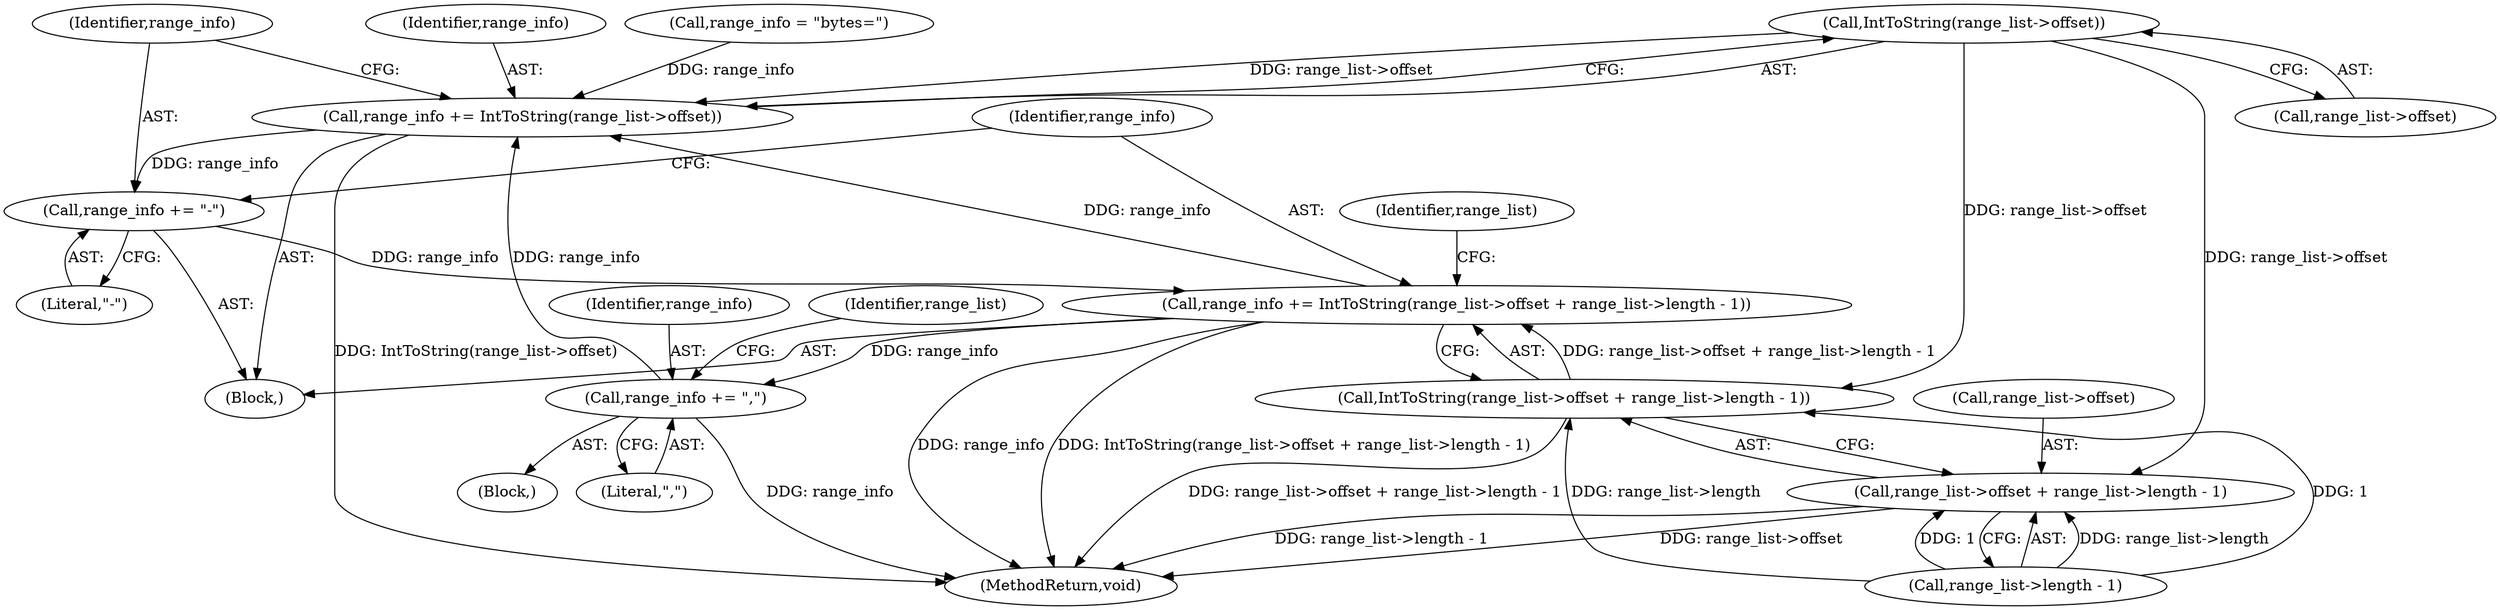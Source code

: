 digraph "0_Chrome_ea3d1d84be3d6f97bf50e76511c9e26af6895533_31@pointer" {
"1000113" [label="(Call,IntToString(range_list->offset))"];
"1000111" [label="(Call,range_info += IntToString(range_list->offset))"];
"1000117" [label="(Call,range_info += \"-\")"];
"1000120" [label="(Call,range_info += IntToString(range_list->offset + range_list->length - 1))"];
"1000140" [label="(Call,range_info += \",\")"];
"1000122" [label="(Call,IntToString(range_list->offset + range_list->length - 1))"];
"1000123" [label="(Call,range_list->offset + range_list->length - 1)"];
"1000120" [label="(Call,range_info += IntToString(range_list->offset + range_list->length - 1))"];
"1000109" [label="(Identifier,range_list)"];
"1000124" [label="(Call,range_list->offset)"];
"1000141" [label="(Identifier,range_info)"];
"1000121" [label="(Identifier,range_info)"];
"1000122" [label="(Call,IntToString(range_list->offset + range_list->length - 1))"];
"1000127" [label="(Call,range_list->length - 1)"];
"1000118" [label="(Identifier,range_info)"];
"1000192" [label="(MethodReturn,void)"];
"1000119" [label="(Literal,\"-\")"];
"1000112" [label="(Identifier,range_info)"];
"1000139" [label="(Block,)"];
"1000105" [label="(Call,range_info = \"bytes=\")"];
"1000114" [label="(Call,range_list->offset)"];
"1000123" [label="(Call,range_list->offset + range_list->length - 1)"];
"1000133" [label="(Identifier,range_list)"];
"1000111" [label="(Call,range_info += IntToString(range_list->offset))"];
"1000113" [label="(Call,IntToString(range_list->offset))"];
"1000140" [label="(Call,range_info += \",\")"];
"1000142" [label="(Literal,\",\")"];
"1000117" [label="(Call,range_info += \"-\")"];
"1000110" [label="(Block,)"];
"1000113" -> "1000111"  [label="AST: "];
"1000113" -> "1000114"  [label="CFG: "];
"1000114" -> "1000113"  [label="AST: "];
"1000111" -> "1000113"  [label="CFG: "];
"1000113" -> "1000111"  [label="DDG: range_list->offset"];
"1000113" -> "1000122"  [label="DDG: range_list->offset"];
"1000113" -> "1000123"  [label="DDG: range_list->offset"];
"1000111" -> "1000110"  [label="AST: "];
"1000112" -> "1000111"  [label="AST: "];
"1000118" -> "1000111"  [label="CFG: "];
"1000111" -> "1000192"  [label="DDG: IntToString(range_list->offset)"];
"1000140" -> "1000111"  [label="DDG: range_info"];
"1000120" -> "1000111"  [label="DDG: range_info"];
"1000105" -> "1000111"  [label="DDG: range_info"];
"1000111" -> "1000117"  [label="DDG: range_info"];
"1000117" -> "1000110"  [label="AST: "];
"1000117" -> "1000119"  [label="CFG: "];
"1000118" -> "1000117"  [label="AST: "];
"1000119" -> "1000117"  [label="AST: "];
"1000121" -> "1000117"  [label="CFG: "];
"1000117" -> "1000120"  [label="DDG: range_info"];
"1000120" -> "1000110"  [label="AST: "];
"1000120" -> "1000122"  [label="CFG: "];
"1000121" -> "1000120"  [label="AST: "];
"1000122" -> "1000120"  [label="AST: "];
"1000133" -> "1000120"  [label="CFG: "];
"1000120" -> "1000192"  [label="DDG: IntToString(range_list->offset + range_list->length - 1)"];
"1000120" -> "1000192"  [label="DDG: range_info"];
"1000122" -> "1000120"  [label="DDG: range_list->offset + range_list->length - 1"];
"1000120" -> "1000140"  [label="DDG: range_info"];
"1000140" -> "1000139"  [label="AST: "];
"1000140" -> "1000142"  [label="CFG: "];
"1000141" -> "1000140"  [label="AST: "];
"1000142" -> "1000140"  [label="AST: "];
"1000109" -> "1000140"  [label="CFG: "];
"1000140" -> "1000192"  [label="DDG: range_info"];
"1000122" -> "1000123"  [label="CFG: "];
"1000123" -> "1000122"  [label="AST: "];
"1000122" -> "1000192"  [label="DDG: range_list->offset + range_list->length - 1"];
"1000127" -> "1000122"  [label="DDG: range_list->length"];
"1000127" -> "1000122"  [label="DDG: 1"];
"1000123" -> "1000127"  [label="CFG: "];
"1000124" -> "1000123"  [label="AST: "];
"1000127" -> "1000123"  [label="AST: "];
"1000123" -> "1000192"  [label="DDG: range_list->offset"];
"1000123" -> "1000192"  [label="DDG: range_list->length - 1"];
"1000127" -> "1000123"  [label="DDG: range_list->length"];
"1000127" -> "1000123"  [label="DDG: 1"];
}
